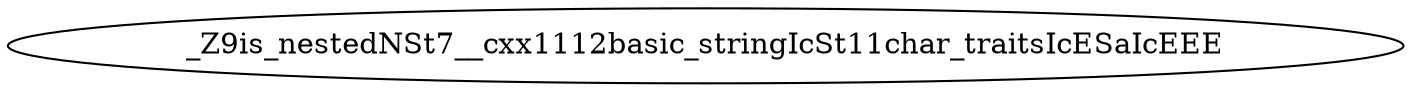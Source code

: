 digraph CallGraph {
    // Nodes
    _Z9is_nestedNSt7__cxx1112basic_stringIcSt11char_traitsIcESaIcEEE;

    // Edges
    // No other functions to call, so no edges
}
